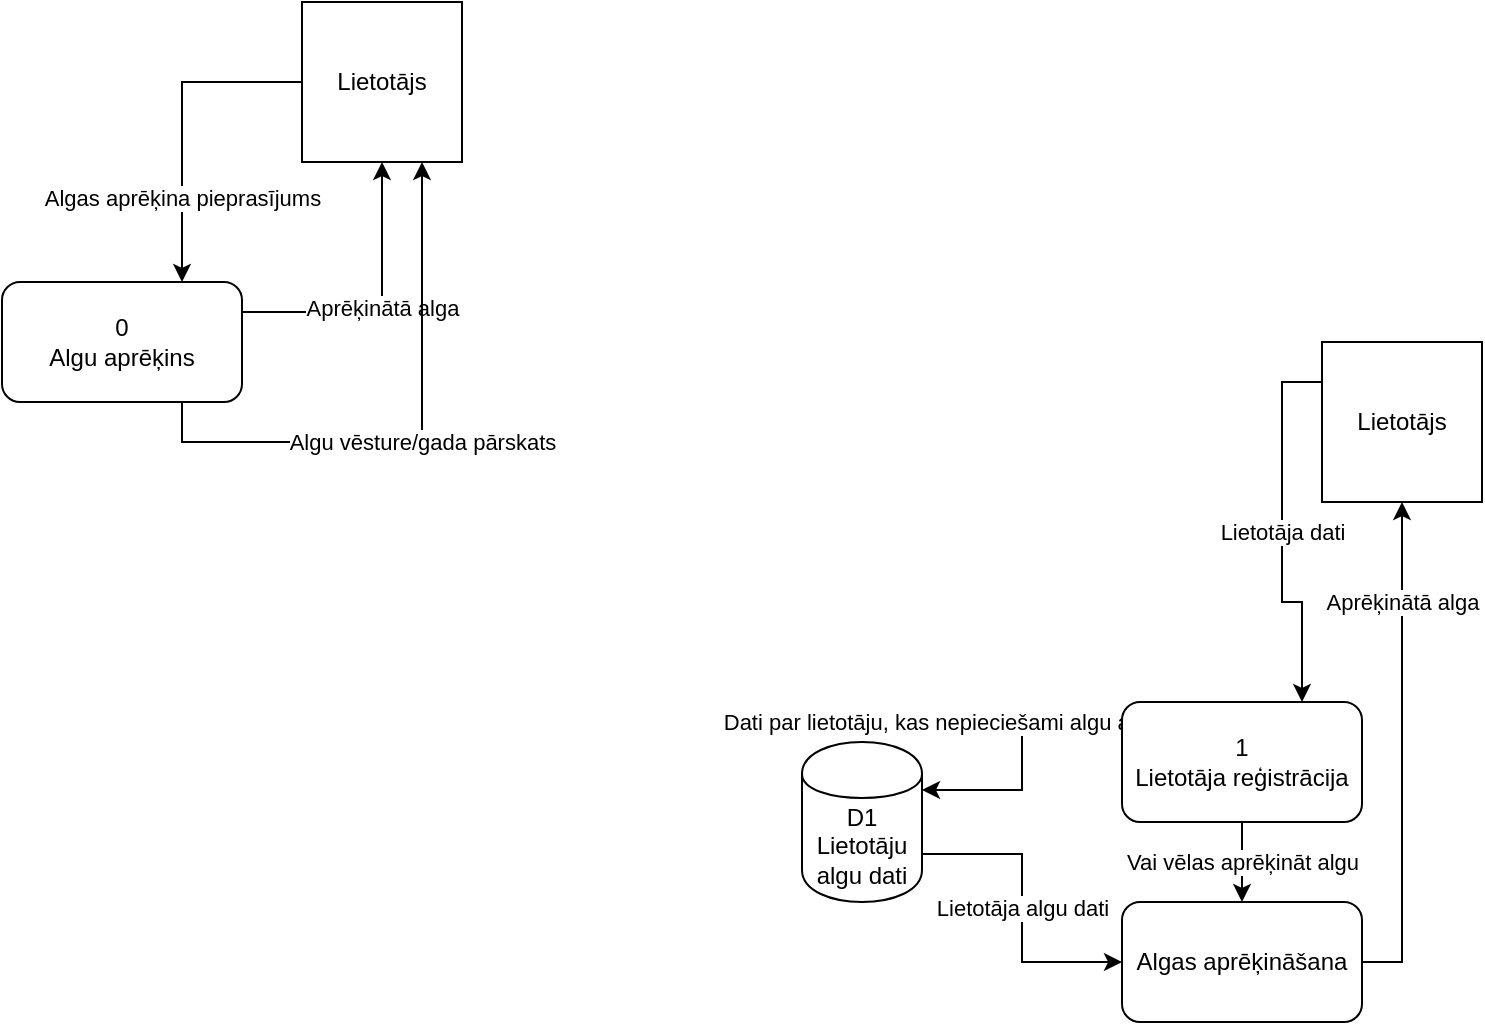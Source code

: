 <mxfile version="10.5.5" type="github"><diagram id="9gU_bmAs9LUeb24aSoqS" name="Page-1"><mxGraphModel dx="1448" dy="536" grid="1" gridSize="10" guides="1" tooltips="1" connect="1" arrows="1" fold="1" page="1" pageScale="1" pageWidth="827" pageHeight="1169" math="0" shadow="0"><root><mxCell id="0"/><mxCell id="1" parent="0"/><mxCell id="I-Zjqk1EnUFDiZhF1_fz-6" value="Algas aprēķina pieprasījums" style="edgeStyle=orthogonalEdgeStyle;rounded=0;orthogonalLoop=1;jettySize=auto;html=1;exitX=0;exitY=0.5;exitDx=0;exitDy=0;entryX=0.75;entryY=0;entryDx=0;entryDy=0;" parent="1" source="I-Zjqk1EnUFDiZhF1_fz-1" target="I-Zjqk1EnUFDiZhF1_fz-2" edge="1"><mxGeometry x="0.467" relative="1" as="geometry"><mxPoint as="offset"/></mxGeometry></mxCell><mxCell id="I-Zjqk1EnUFDiZhF1_fz-1" value="Lietotājs" style="whiteSpace=wrap;html=1;aspect=fixed;" parent="1" vertex="1"><mxGeometry x="110" y="30" width="80" height="80" as="geometry"/></mxCell><mxCell id="I-Zjqk1EnUFDiZhF1_fz-5" value="Aprēķinātā alga" style="edgeStyle=orthogonalEdgeStyle;rounded=0;orthogonalLoop=1;jettySize=auto;html=1;exitX=1;exitY=0.25;exitDx=0;exitDy=0;" parent="1" source="I-Zjqk1EnUFDiZhF1_fz-2" target="I-Zjqk1EnUFDiZhF1_fz-1" edge="1"><mxGeometry relative="1" as="geometry"/></mxCell><mxCell id="h-7F7zAk3boppSkmL66g-3" value="Algu vēsture/gada pārskats" style="edgeStyle=orthogonalEdgeStyle;rounded=0;orthogonalLoop=1;jettySize=auto;html=1;exitX=0.75;exitY=1;exitDx=0;exitDy=0;entryX=0.75;entryY=1;entryDx=0;entryDy=0;" parent="1" source="I-Zjqk1EnUFDiZhF1_fz-2" target="I-Zjqk1EnUFDiZhF1_fz-1" edge="1"><mxGeometry relative="1" as="geometry"><mxPoint x="-90" y="270" as="sourcePoint"/></mxGeometry></mxCell><mxCell id="I-Zjqk1EnUFDiZhF1_fz-2" value="&lt;span&gt;0&lt;/span&gt;&lt;br&gt;&lt;span&gt;Algu aprēķins&lt;/span&gt;" style="rounded=1;whiteSpace=wrap;html=1;" parent="1" vertex="1"><mxGeometry x="-40" y="170" width="120" height="60" as="geometry"/></mxCell><mxCell id="I-Zjqk1EnUFDiZhF1_fz-17" value="Dati par lietotāju, kas nepieciešami algu aprēķinšānai" style="edgeStyle=orthogonalEdgeStyle;rounded=0;orthogonalLoop=1;jettySize=auto;html=1;exitX=0;exitY=0.25;exitDx=0;exitDy=0;entryX=1;entryY=0.3;entryDx=0;entryDy=0;" parent="1" source="I-Zjqk1EnUFDiZhF1_fz-13" target="h-7F7zAk3boppSkmL66g-1" edge="1"><mxGeometry x="-0.225" y="-21" relative="1" as="geometry"><mxPoint x="1" y="-5" as="offset"/><mxPoint x="430" y="410" as="targetPoint"/></mxGeometry></mxCell><mxCell id="I-Zjqk1EnUFDiZhF1_fz-21" value="Vai vēlas aprēķināt algu" style="edgeStyle=orthogonalEdgeStyle;rounded=0;orthogonalLoop=1;jettySize=auto;html=1;exitX=0.5;exitY=1;exitDx=0;exitDy=0;entryX=0.5;entryY=0;entryDx=0;entryDy=0;" parent="1" source="I-Zjqk1EnUFDiZhF1_fz-13" target="I-Zjqk1EnUFDiZhF1_fz-20" edge="1"><mxGeometry relative="1" as="geometry"/></mxCell><mxCell id="I-Zjqk1EnUFDiZhF1_fz-13" value="1&lt;br&gt;Lietotāja reģistrācija&lt;br&gt;" style="rounded=1;whiteSpace=wrap;html=1;" parent="1" vertex="1"><mxGeometry x="520" y="380" width="120" height="60" as="geometry"/></mxCell><mxCell id="I-Zjqk1EnUFDiZhF1_fz-15" value="Lietotāja dati" style="edgeStyle=orthogonalEdgeStyle;rounded=0;orthogonalLoop=1;jettySize=auto;html=1;exitX=0;exitY=0.25;exitDx=0;exitDy=0;entryX=0.75;entryY=0;entryDx=0;entryDy=0;" parent="1" source="I-Zjqk1EnUFDiZhF1_fz-14" target="I-Zjqk1EnUFDiZhF1_fz-13" edge="1"><mxGeometry relative="1" as="geometry"><mxPoint x="610" y="370" as="targetPoint"/></mxGeometry></mxCell><mxCell id="I-Zjqk1EnUFDiZhF1_fz-14" value="Lietotājs" style="whiteSpace=wrap;html=1;aspect=fixed;" parent="1" vertex="1"><mxGeometry x="620" y="200" width="80" height="80" as="geometry"/></mxCell><mxCell id="I-Zjqk1EnUFDiZhF1_fz-22" value="Lietotāja algu dati" style="edgeStyle=orthogonalEdgeStyle;rounded=0;orthogonalLoop=1;jettySize=auto;html=1;exitX=1;exitY=0.7;exitDx=0;exitDy=0;entryX=0;entryY=0.5;entryDx=0;entryDy=0;" parent="1" source="h-7F7zAk3boppSkmL66g-1" target="I-Zjqk1EnUFDiZhF1_fz-20" edge="1"><mxGeometry relative="1" as="geometry"><mxPoint x="410" y="470" as="sourcePoint"/></mxGeometry></mxCell><mxCell id="h-7F7zAk3boppSkmL66g-2" value="Aprēķinātā alga" style="edgeStyle=orthogonalEdgeStyle;rounded=0;orthogonalLoop=1;jettySize=auto;html=1;exitX=1;exitY=0.5;exitDx=0;exitDy=0;" parent="1" source="I-Zjqk1EnUFDiZhF1_fz-20" target="I-Zjqk1EnUFDiZhF1_fz-14" edge="1"><mxGeometry x="0.6" relative="1" as="geometry"><mxPoint as="offset"/></mxGeometry></mxCell><mxCell id="I-Zjqk1EnUFDiZhF1_fz-20" value="Algas aprēķināšana" style="rounded=1;whiteSpace=wrap;html=1;" parent="1" vertex="1"><mxGeometry x="520" y="480" width="120" height="60" as="geometry"/></mxCell><mxCell id="h-7F7zAk3boppSkmL66g-1" value="&lt;span&gt;D1&lt;/span&gt;&lt;br&gt;&lt;span&gt;Lietotāju algu dati&lt;/span&gt;" style="shape=cylinder;whiteSpace=wrap;html=1;boundedLbl=1;backgroundOutline=1;" parent="1" vertex="1"><mxGeometry x="360" y="400" width="60" height="80" as="geometry"/></mxCell></root></mxGraphModel></diagram></mxfile>